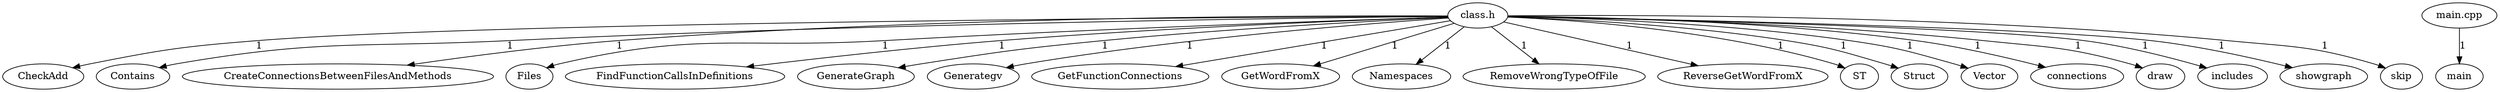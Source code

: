 digraph foo{
"class.h"->"CheckAdd"[label = "1"];
"class.h"->"Contains"[label = "1"];
"class.h"->"CreateConnectionsBetweenFilesAndMethods"[label = "1"];
"class.h"->"Files"[label = "1"];
"class.h"->"FindFunctionCallsInDefinitions"[label = "1"];
"class.h"->"GenerateGraph"[label = "1"];
"class.h"->"Generategv"[label = "1"];
"class.h"->"GetFunctionConnections"[label = "1"];
"class.h"->"GetWordFromX"[label = "1"];
"class.h"->"Namespaces"[label = "1"];
"class.h"->"RemoveWrongTypeOfFile"[label = "1"];
"class.h"->"ReverseGetWordFromX"[label = "1"];
"class.h"->"ST"[label = "1"];
"class.h"->"Struct"[label = "1"];
"class.h"->"Vector"[label = "1"];
"class.h"->"connections"[label = "1"];
"class.h"->"draw"[label = "1"];
"class.h"->"includes"[label = "1"];
"main.cpp"->"main"[label = "1"];
"class.h"->"showgraph"[label = "1"];
"class.h"->"skip"[label = "1"];
}